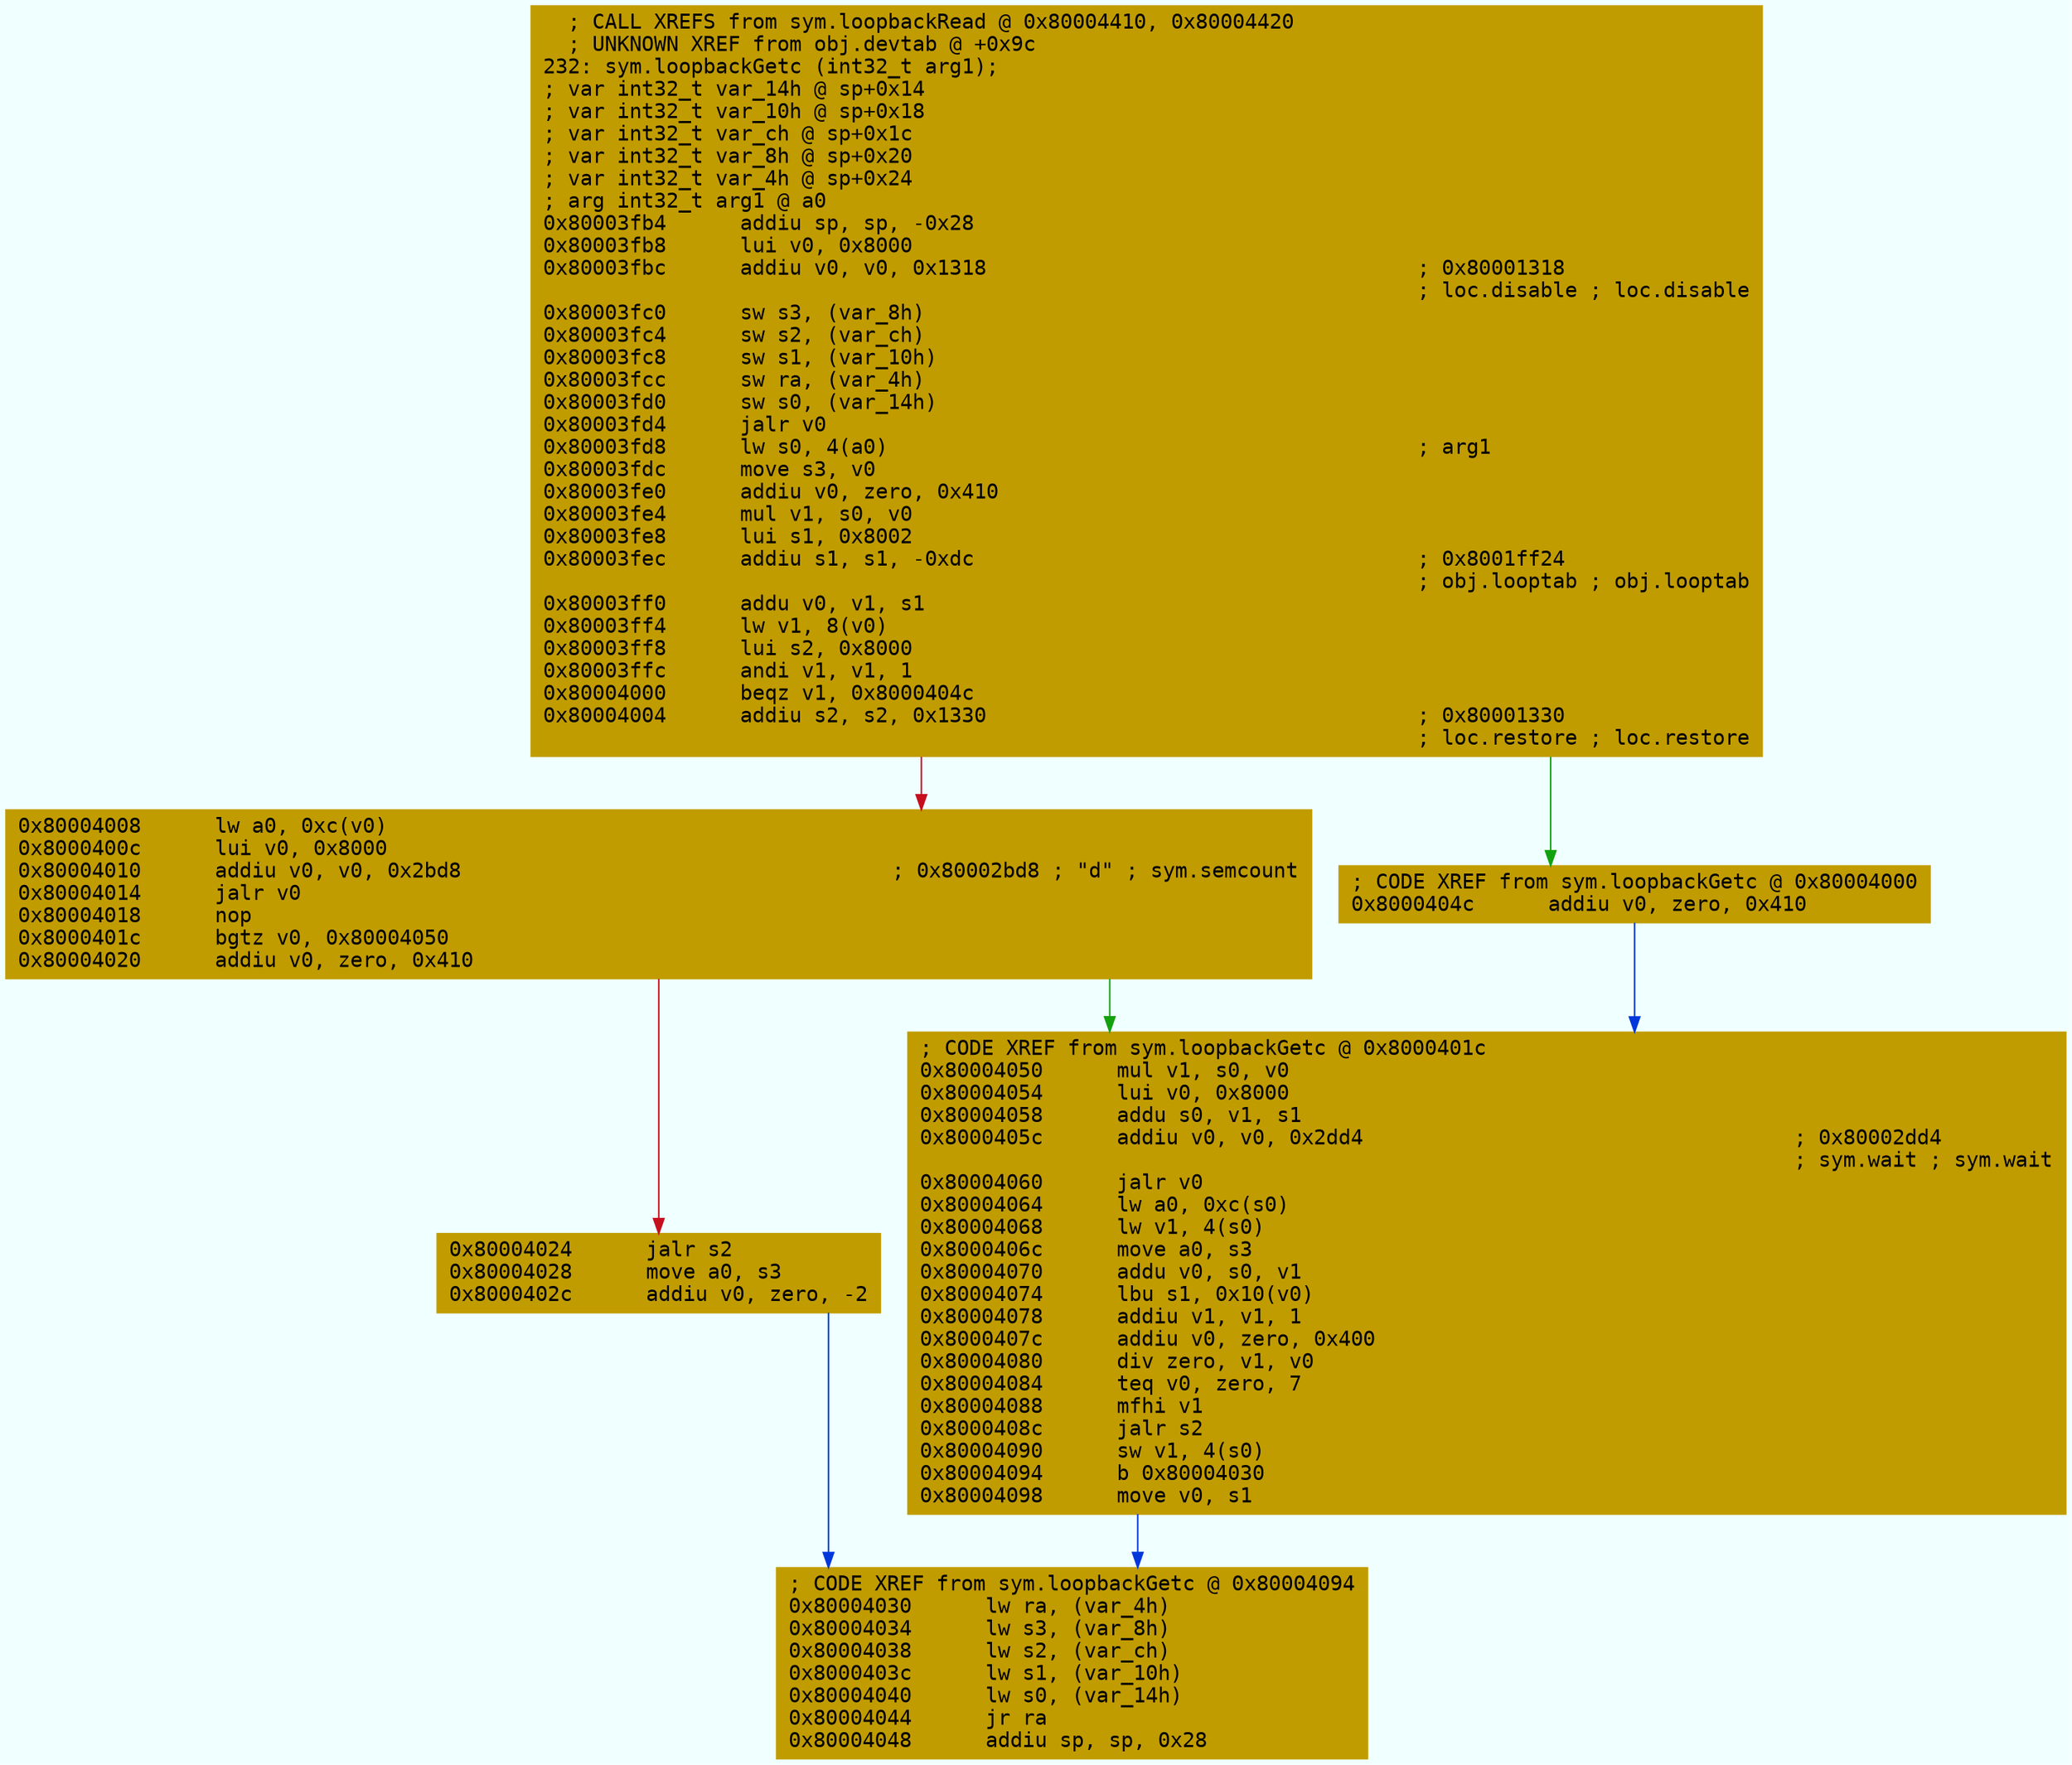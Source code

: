 digraph code {
	graph [bgcolor=azure fontsize=8 fontname="Courier" splines="ortho"];
	node [fillcolor=gray style=filled shape=box];
	edge [arrowhead="normal"];
	"0x80003fb4" [URL="sym.loopbackGetc/0x80003fb4", fillcolor="#c19c00",color="#c19c00", fontname="Courier",label="  ; CALL XREFS from sym.loopbackRead @ 0x80004410, 0x80004420\l  ; UNKNOWN XREF from obj.devtab @ +0x9c\l232: sym.loopbackGetc (int32_t arg1);\l; var int32_t var_14h @ sp+0x14\l; var int32_t var_10h @ sp+0x18\l; var int32_t var_ch @ sp+0x1c\l; var int32_t var_8h @ sp+0x20\l; var int32_t var_4h @ sp+0x24\l; arg int32_t arg1 @ a0\l0x80003fb4      addiu sp, sp, -0x28\l0x80003fb8      lui v0, 0x8000\l0x80003fbc      addiu v0, v0, 0x1318                                   ; 0x80001318\l                                                                       ; loc.disable ; loc.disable\l0x80003fc0      sw s3, (var_8h)\l0x80003fc4      sw s2, (var_ch)\l0x80003fc8      sw s1, (var_10h)\l0x80003fcc      sw ra, (var_4h)\l0x80003fd0      sw s0, (var_14h)\l0x80003fd4      jalr v0\l0x80003fd8      lw s0, 4(a0)                                           ; arg1\l0x80003fdc      move s3, v0\l0x80003fe0      addiu v0, zero, 0x410\l0x80003fe4      mul v1, s0, v0\l0x80003fe8      lui s1, 0x8002\l0x80003fec      addiu s1, s1, -0xdc                                    ; 0x8001ff24\l                                                                       ; obj.looptab ; obj.looptab\l0x80003ff0      addu v0, v1, s1\l0x80003ff4      lw v1, 8(v0)\l0x80003ff8      lui s2, 0x8000\l0x80003ffc      andi v1, v1, 1\l0x80004000      beqz v1, 0x8000404c\l0x80004004      addiu s2, s2, 0x1330                                   ; 0x80001330\l                                                                       ; loc.restore ; loc.restore\l"]
	"0x80004008" [URL="sym.loopbackGetc/0x80004008", fillcolor="#c19c00",color="#c19c00", fontname="Courier",label="0x80004008      lw a0, 0xc(v0)\l0x8000400c      lui v0, 0x8000\l0x80004010      addiu v0, v0, 0x2bd8                                   ; 0x80002bd8 ; \"d\" ; sym.semcount\l0x80004014      jalr v0\l0x80004018      nop\l0x8000401c      bgtz v0, 0x80004050\l0x80004020      addiu v0, zero, 0x410\l"]
	"0x80004024" [URL="sym.loopbackGetc/0x80004024", fillcolor="#c19c00",color="#c19c00", fontname="Courier",label="0x80004024      jalr s2\l0x80004028      move a0, s3\l0x8000402c      addiu v0, zero, -2\l"]
	"0x80004030" [URL="sym.loopbackGetc/0x80004030", fillcolor="#c19c00",color="#c19c00", fontname="Courier",label="; CODE XREF from sym.loopbackGetc @ 0x80004094\l0x80004030      lw ra, (var_4h)\l0x80004034      lw s3, (var_8h)\l0x80004038      lw s2, (var_ch)\l0x8000403c      lw s1, (var_10h)\l0x80004040      lw s0, (var_14h)\l0x80004044      jr ra\l0x80004048      addiu sp, sp, 0x28\l"]
	"0x8000404c" [URL="sym.loopbackGetc/0x8000404c", fillcolor="#c19c00",color="#c19c00", fontname="Courier",label="; CODE XREF from sym.loopbackGetc @ 0x80004000\l0x8000404c      addiu v0, zero, 0x410\l"]
	"0x80004050" [URL="sym.loopbackGetc/0x80004050", fillcolor="#c19c00",color="#c19c00", fontname="Courier",label="; CODE XREF from sym.loopbackGetc @ 0x8000401c\l0x80004050      mul v1, s0, v0\l0x80004054      lui v0, 0x8000\l0x80004058      addu s0, v1, s1\l0x8000405c      addiu v0, v0, 0x2dd4                                   ; 0x80002dd4\l                                                                       ; sym.wait ; sym.wait\l0x80004060      jalr v0\l0x80004064      lw a0, 0xc(s0)\l0x80004068      lw v1, 4(s0)\l0x8000406c      move a0, s3\l0x80004070      addu v0, s0, v1\l0x80004074      lbu s1, 0x10(v0)\l0x80004078      addiu v1, v1, 1\l0x8000407c      addiu v0, zero, 0x400\l0x80004080      div zero, v1, v0\l0x80004084      teq v0, zero, 7\l0x80004088      mfhi v1\l0x8000408c      jalr s2\l0x80004090      sw v1, 4(s0)\l0x80004094      b 0x80004030\l0x80004098      move v0, s1\l"]
        "0x80003fb4" -> "0x8000404c" [color="#13a10e"];
        "0x80003fb4" -> "0x80004008" [color="#c50f1f"];
        "0x80004008" -> "0x80004050" [color="#13a10e"];
        "0x80004008" -> "0x80004024" [color="#c50f1f"];
        "0x80004024" -> "0x80004030" [color="#0037da"];
        "0x8000404c" -> "0x80004050" [color="#0037da"];
        "0x80004050" -> "0x80004030" [color="#0037da"];
}
